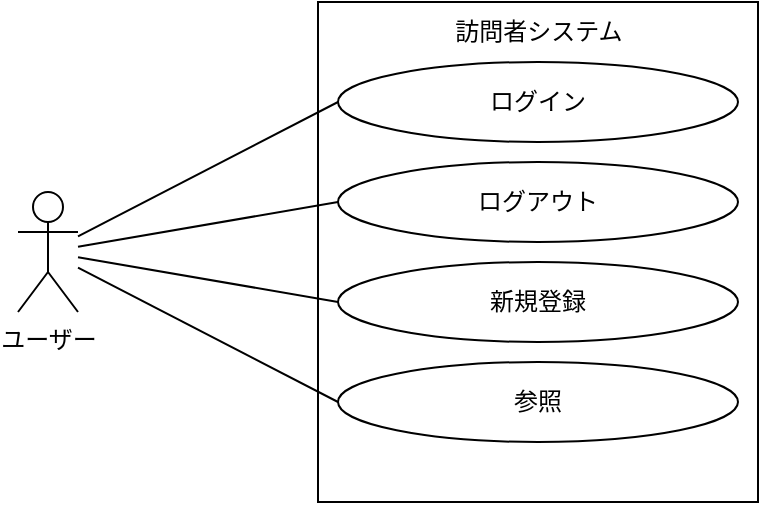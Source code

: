 <mxfile version="28.2.2">
  <diagram id="nXx0VT2BXLyx8dQoFCkp" name="ページ1">
    <mxGraphModel dx="786" dy="451" grid="1" gridSize="10" guides="1" tooltips="1" connect="1" arrows="1" fold="1" page="1" pageScale="1" pageWidth="827" pageHeight="1169" math="0" shadow="0">
      <root>
        <mxCell id="0" />
        <mxCell id="1" parent="0" />
        <mxCell id="UxERLHC6tKg9B--KcJAm-2" value="ユーザー" style="shape=umlActor;verticalLabelPosition=bottom;verticalAlign=top;html=1;outlineConnect=0;" vertex="1" parent="1">
          <mxGeometry x="80" y="175" width="30" height="60" as="geometry" />
        </mxCell>
        <mxCell id="UxERLHC6tKg9B--KcJAm-3" value="" style="rounded=0;whiteSpace=wrap;html=1;" vertex="1" parent="1">
          <mxGeometry x="230" y="80" width="220" height="250" as="geometry" />
        </mxCell>
        <mxCell id="UxERLHC6tKg9B--KcJAm-4" value="訪問者システム" style="text;html=1;align=center;verticalAlign=middle;resizable=0;points=[];autosize=1;strokeColor=none;fillColor=none;" vertex="1" parent="1">
          <mxGeometry x="285" y="80" width="110" height="30" as="geometry" />
        </mxCell>
        <mxCell id="UxERLHC6tKg9B--KcJAm-5" value="ログイン" style="ellipse;whiteSpace=wrap;html=1;" vertex="1" parent="1">
          <mxGeometry x="240" y="110" width="200" height="40" as="geometry" />
        </mxCell>
        <mxCell id="UxERLHC6tKg9B--KcJAm-6" value="参照" style="ellipse;whiteSpace=wrap;html=1;" vertex="1" parent="1">
          <mxGeometry x="240" y="260" width="200" height="40" as="geometry" />
        </mxCell>
        <mxCell id="UxERLHC6tKg9B--KcJAm-7" value="新規登録" style="ellipse;whiteSpace=wrap;html=1;" vertex="1" parent="1">
          <mxGeometry x="240" y="210" width="200" height="40" as="geometry" />
        </mxCell>
        <mxCell id="UxERLHC6tKg9B--KcJAm-8" value="ログアウト" style="ellipse;whiteSpace=wrap;html=1;" vertex="1" parent="1">
          <mxGeometry x="240" y="160" width="200" height="40" as="geometry" />
        </mxCell>
        <mxCell id="UxERLHC6tKg9B--KcJAm-9" value="" style="endArrow=none;html=1;rounded=0;entryX=0;entryY=0.5;entryDx=0;entryDy=0;" edge="1" parent="1" source="UxERLHC6tKg9B--KcJAm-2" target="UxERLHC6tKg9B--KcJAm-5">
          <mxGeometry width="50" height="50" relative="1" as="geometry">
            <mxPoint x="380" y="240" as="sourcePoint" />
            <mxPoint x="430" y="190" as="targetPoint" />
          </mxGeometry>
        </mxCell>
        <mxCell id="UxERLHC6tKg9B--KcJAm-10" value="" style="endArrow=none;html=1;rounded=0;entryX=0;entryY=0.5;entryDx=0;entryDy=0;" edge="1" parent="1" source="UxERLHC6tKg9B--KcJAm-2" target="UxERLHC6tKg9B--KcJAm-6">
          <mxGeometry width="50" height="50" relative="1" as="geometry">
            <mxPoint x="170" y="273" as="sourcePoint" />
            <mxPoint x="345" y="220" as="targetPoint" />
          </mxGeometry>
        </mxCell>
        <mxCell id="UxERLHC6tKg9B--KcJAm-11" value="" style="endArrow=none;html=1;rounded=0;entryX=0;entryY=0.5;entryDx=0;entryDy=0;" edge="1" parent="1" source="UxERLHC6tKg9B--KcJAm-2" target="UxERLHC6tKg9B--KcJAm-7">
          <mxGeometry width="50" height="50" relative="1" as="geometry">
            <mxPoint x="170" y="273" as="sourcePoint" />
            <mxPoint x="345" y="220" as="targetPoint" />
          </mxGeometry>
        </mxCell>
        <mxCell id="UxERLHC6tKg9B--KcJAm-12" value="" style="endArrow=none;html=1;rounded=0;entryX=0;entryY=0.5;entryDx=0;entryDy=0;" edge="1" parent="1" source="UxERLHC6tKg9B--KcJAm-2" target="UxERLHC6tKg9B--KcJAm-8">
          <mxGeometry width="50" height="50" relative="1" as="geometry">
            <mxPoint x="170" y="273" as="sourcePoint" />
            <mxPoint x="345" y="220" as="targetPoint" />
          </mxGeometry>
        </mxCell>
      </root>
    </mxGraphModel>
  </diagram>
</mxfile>
